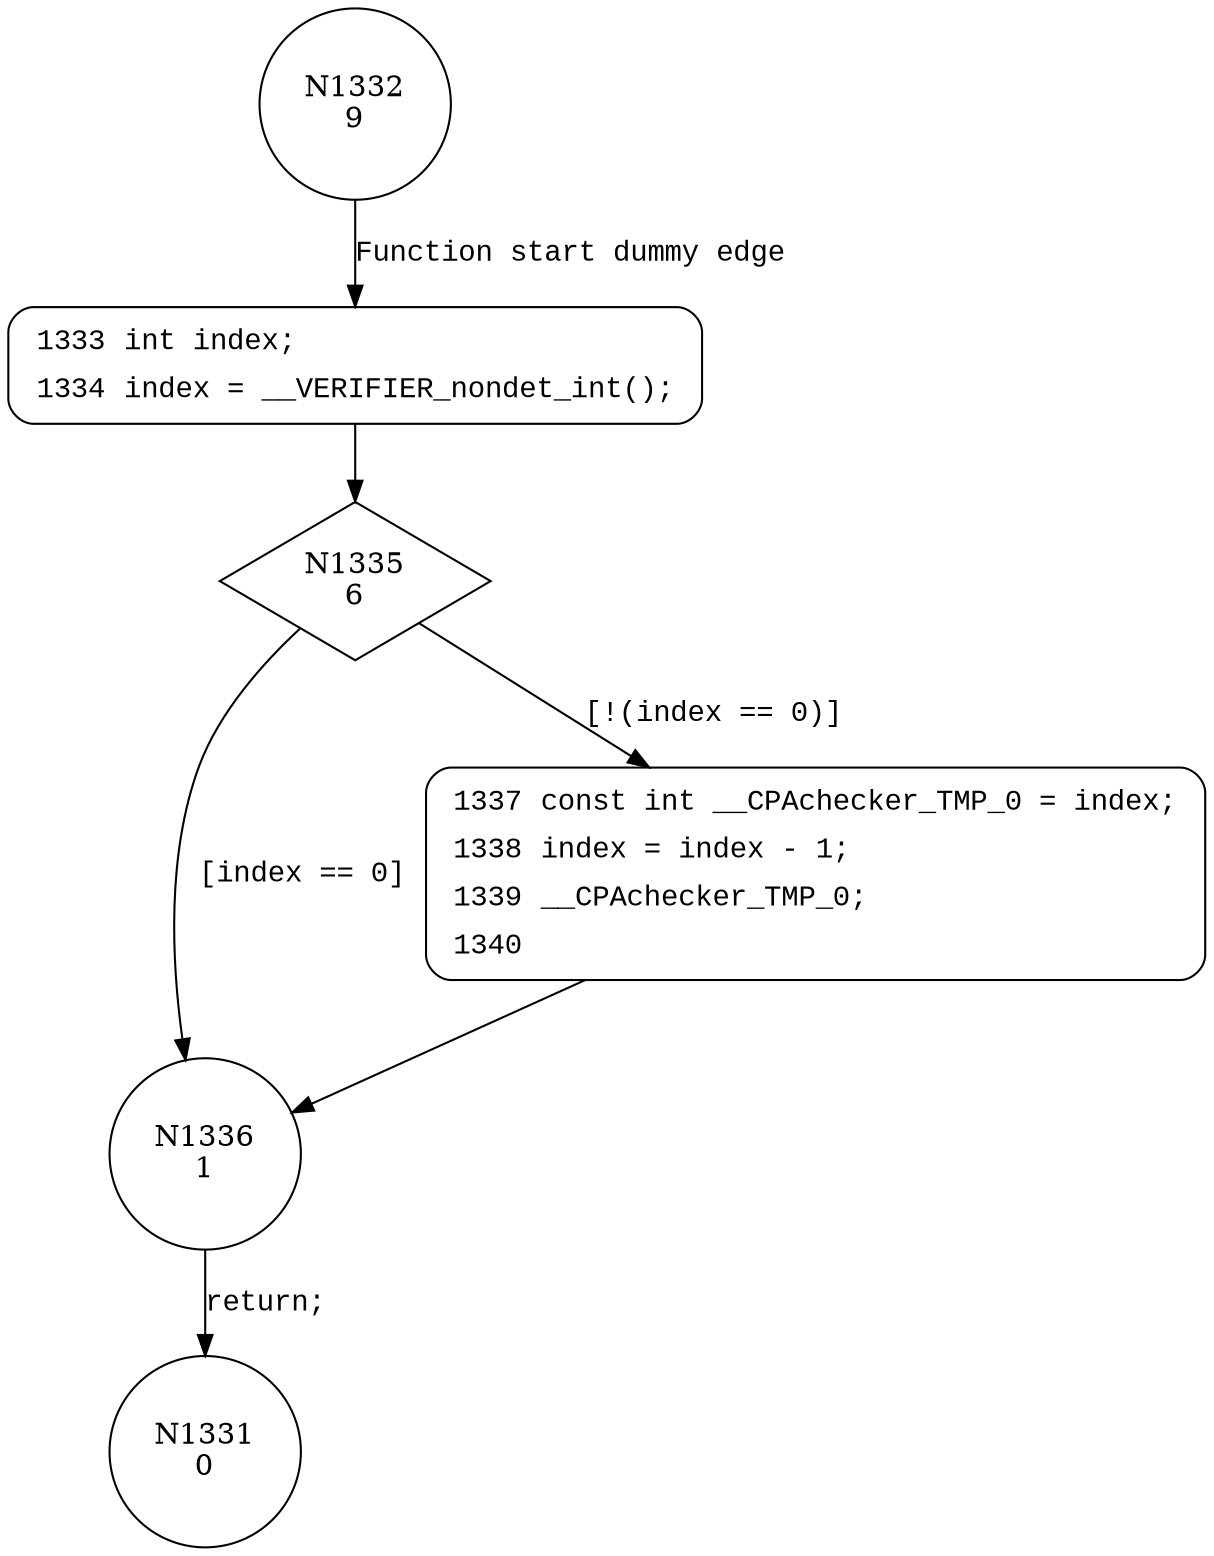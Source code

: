 digraph HpCdrProcessLastSession {
1332 [shape="circle" label="N1332\n9"]
1333 [shape="circle" label="N1333\n8"]
1335 [shape="diamond" label="N1335\n6"]
1336 [shape="circle" label="N1336\n1"]
1337 [shape="circle" label="N1337\n5"]
1331 [shape="circle" label="N1331\n0"]
1333 [style="filled,bold" penwidth="1" fillcolor="white" fontname="Courier New" shape="Mrecord" label=<<table border="0" cellborder="0" cellpadding="3" bgcolor="white"><tr><td align="right">1333</td><td align="left">int index;</td></tr><tr><td align="right">1334</td><td align="left">index = __VERIFIER_nondet_int();</td></tr></table>>]
1333 -> 1335[label=""]
1337 [style="filled,bold" penwidth="1" fillcolor="white" fontname="Courier New" shape="Mrecord" label=<<table border="0" cellborder="0" cellpadding="3" bgcolor="white"><tr><td align="right">1337</td><td align="left">const int __CPAchecker_TMP_0 = index;</td></tr><tr><td align="right">1338</td><td align="left">index = index - 1;</td></tr><tr><td align="right">1339</td><td align="left">__CPAchecker_TMP_0;</td></tr><tr><td align="right">1340</td><td align="left"></td></tr></table>>]
1337 -> 1336[label=""]
1332 -> 1333 [label="Function start dummy edge" fontname="Courier New"]
1335 -> 1336 [label="[index == 0]" fontname="Courier New"]
1335 -> 1337 [label="[!(index == 0)]" fontname="Courier New"]
1336 -> 1331 [label="return;" fontname="Courier New"]
}